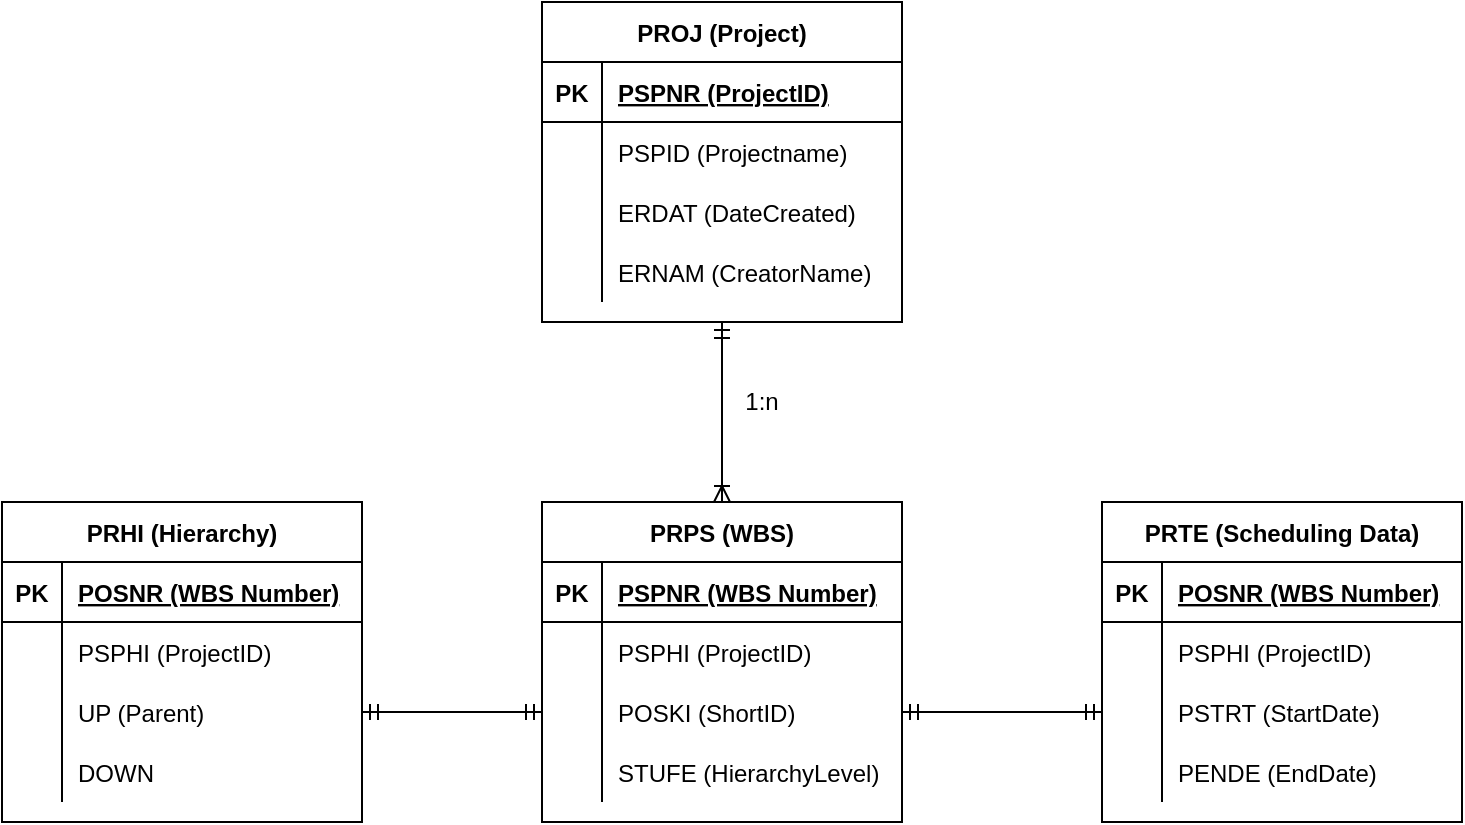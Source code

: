 <mxfile version="14.9.0" type="github">
  <diagram id="IjaWY0zf3HzTxPCDMhlA" name="Page-1">
    <mxGraphModel dx="972" dy="820" grid="1" gridSize="10" guides="1" tooltips="1" connect="1" arrows="1" fold="1" page="1" pageScale="1" pageWidth="827" pageHeight="1169" math="0" shadow="0">
      <root>
        <mxCell id="0" />
        <mxCell id="1" parent="0" />
        <mxCell id="nLw4E7hteiz8z2YE4haK-1" value="PROJ (Project)" style="shape=table;startSize=30;container=1;collapsible=1;childLayout=tableLayout;fixedRows=1;rowLines=0;fontStyle=1;align=center;resizeLast=1;" vertex="1" parent="1">
          <mxGeometry x="330" y="270" width="180" height="160" as="geometry">
            <mxRectangle x="320" y="340" width="60" height="30" as="alternateBounds" />
          </mxGeometry>
        </mxCell>
        <mxCell id="nLw4E7hteiz8z2YE4haK-2" value="" style="shape=partialRectangle;collapsible=0;dropTarget=0;pointerEvents=0;fillColor=none;top=0;left=0;bottom=1;right=0;points=[[0,0.5],[1,0.5]];portConstraint=eastwest;" vertex="1" parent="nLw4E7hteiz8z2YE4haK-1">
          <mxGeometry y="30" width="180" height="30" as="geometry" />
        </mxCell>
        <mxCell id="nLw4E7hteiz8z2YE4haK-3" value="PK" style="shape=partialRectangle;connectable=0;fillColor=none;top=0;left=0;bottom=0;right=0;fontStyle=1;overflow=hidden;" vertex="1" parent="nLw4E7hteiz8z2YE4haK-2">
          <mxGeometry width="30" height="30" as="geometry" />
        </mxCell>
        <mxCell id="nLw4E7hteiz8z2YE4haK-4" value="PSPNR (ProjectID)" style="shape=partialRectangle;connectable=0;fillColor=none;top=0;left=0;bottom=0;right=0;align=left;spacingLeft=6;fontStyle=5;overflow=hidden;" vertex="1" parent="nLw4E7hteiz8z2YE4haK-2">
          <mxGeometry x="30" width="150" height="30" as="geometry" />
        </mxCell>
        <mxCell id="nLw4E7hteiz8z2YE4haK-5" value="" style="shape=partialRectangle;collapsible=0;dropTarget=0;pointerEvents=0;fillColor=none;top=0;left=0;bottom=0;right=0;points=[[0,0.5],[1,0.5]];portConstraint=eastwest;" vertex="1" parent="nLw4E7hteiz8z2YE4haK-1">
          <mxGeometry y="60" width="180" height="30" as="geometry" />
        </mxCell>
        <mxCell id="nLw4E7hteiz8z2YE4haK-6" value="" style="shape=partialRectangle;connectable=0;fillColor=none;top=0;left=0;bottom=0;right=0;editable=1;overflow=hidden;" vertex="1" parent="nLw4E7hteiz8z2YE4haK-5">
          <mxGeometry width="30" height="30" as="geometry" />
        </mxCell>
        <mxCell id="nLw4E7hteiz8z2YE4haK-7" value="PSPID (Projectname)" style="shape=partialRectangle;connectable=0;fillColor=none;top=0;left=0;bottom=0;right=0;align=left;spacingLeft=6;overflow=hidden;" vertex="1" parent="nLw4E7hteiz8z2YE4haK-5">
          <mxGeometry x="30" width="150" height="30" as="geometry" />
        </mxCell>
        <mxCell id="nLw4E7hteiz8z2YE4haK-8" value="" style="shape=partialRectangle;collapsible=0;dropTarget=0;pointerEvents=0;fillColor=none;top=0;left=0;bottom=0;right=0;points=[[0,0.5],[1,0.5]];portConstraint=eastwest;" vertex="1" parent="nLw4E7hteiz8z2YE4haK-1">
          <mxGeometry y="90" width="180" height="30" as="geometry" />
        </mxCell>
        <mxCell id="nLw4E7hteiz8z2YE4haK-9" value="" style="shape=partialRectangle;connectable=0;fillColor=none;top=0;left=0;bottom=0;right=0;editable=1;overflow=hidden;" vertex="1" parent="nLw4E7hteiz8z2YE4haK-8">
          <mxGeometry width="30" height="30" as="geometry" />
        </mxCell>
        <mxCell id="nLw4E7hteiz8z2YE4haK-10" value="ERDAT (DateCreated)" style="shape=partialRectangle;connectable=0;fillColor=none;top=0;left=0;bottom=0;right=0;align=left;spacingLeft=6;overflow=hidden;" vertex="1" parent="nLw4E7hteiz8z2YE4haK-8">
          <mxGeometry x="30" width="150" height="30" as="geometry" />
        </mxCell>
        <mxCell id="nLw4E7hteiz8z2YE4haK-11" value="" style="shape=partialRectangle;collapsible=0;dropTarget=0;pointerEvents=0;fillColor=none;top=0;left=0;bottom=0;right=0;points=[[0,0.5],[1,0.5]];portConstraint=eastwest;" vertex="1" parent="nLw4E7hteiz8z2YE4haK-1">
          <mxGeometry y="120" width="180" height="30" as="geometry" />
        </mxCell>
        <mxCell id="nLw4E7hteiz8z2YE4haK-12" value="" style="shape=partialRectangle;connectable=0;fillColor=none;top=0;left=0;bottom=0;right=0;editable=1;overflow=hidden;" vertex="1" parent="nLw4E7hteiz8z2YE4haK-11">
          <mxGeometry width="30" height="30" as="geometry" />
        </mxCell>
        <mxCell id="nLw4E7hteiz8z2YE4haK-13" value="ERNAM (CreatorName)" style="shape=partialRectangle;connectable=0;fillColor=none;top=0;left=0;bottom=0;right=0;align=left;spacingLeft=6;overflow=hidden;" vertex="1" parent="nLw4E7hteiz8z2YE4haK-11">
          <mxGeometry x="30" width="150" height="30" as="geometry" />
        </mxCell>
        <mxCell id="nLw4E7hteiz8z2YE4haK-17" value="PRPS (WBS)" style="shape=table;startSize=30;container=1;collapsible=1;childLayout=tableLayout;fixedRows=1;rowLines=0;fontStyle=1;align=center;resizeLast=1;" vertex="1" parent="1">
          <mxGeometry x="330" y="520" width="180" height="160" as="geometry" />
        </mxCell>
        <mxCell id="nLw4E7hteiz8z2YE4haK-18" value="" style="shape=partialRectangle;collapsible=0;dropTarget=0;pointerEvents=0;fillColor=none;top=0;left=0;bottom=1;right=0;points=[[0,0.5],[1,0.5]];portConstraint=eastwest;" vertex="1" parent="nLw4E7hteiz8z2YE4haK-17">
          <mxGeometry y="30" width="180" height="30" as="geometry" />
        </mxCell>
        <mxCell id="nLw4E7hteiz8z2YE4haK-19" value="PK" style="shape=partialRectangle;connectable=0;fillColor=none;top=0;left=0;bottom=0;right=0;fontStyle=1;overflow=hidden;" vertex="1" parent="nLw4E7hteiz8z2YE4haK-18">
          <mxGeometry width="30" height="30" as="geometry" />
        </mxCell>
        <mxCell id="nLw4E7hteiz8z2YE4haK-20" value="PSPNR (WBS Number)" style="shape=partialRectangle;connectable=0;fillColor=none;top=0;left=0;bottom=0;right=0;align=left;spacingLeft=6;fontStyle=5;overflow=hidden;" vertex="1" parent="nLw4E7hteiz8z2YE4haK-18">
          <mxGeometry x="30" width="150" height="30" as="geometry" />
        </mxCell>
        <mxCell id="nLw4E7hteiz8z2YE4haK-21" value="" style="shape=partialRectangle;collapsible=0;dropTarget=0;pointerEvents=0;fillColor=none;top=0;left=0;bottom=0;right=0;points=[[0,0.5],[1,0.5]];portConstraint=eastwest;" vertex="1" parent="nLw4E7hteiz8z2YE4haK-17">
          <mxGeometry y="60" width="180" height="30" as="geometry" />
        </mxCell>
        <mxCell id="nLw4E7hteiz8z2YE4haK-22" value="" style="shape=partialRectangle;connectable=0;fillColor=none;top=0;left=0;bottom=0;right=0;editable=1;overflow=hidden;" vertex="1" parent="nLw4E7hteiz8z2YE4haK-21">
          <mxGeometry width="30" height="30" as="geometry" />
        </mxCell>
        <mxCell id="nLw4E7hteiz8z2YE4haK-23" value="PSPHI (ProjectID)" style="shape=partialRectangle;connectable=0;fillColor=none;top=0;left=0;bottom=0;right=0;align=left;spacingLeft=6;overflow=hidden;" vertex="1" parent="nLw4E7hteiz8z2YE4haK-21">
          <mxGeometry x="30" width="150" height="30" as="geometry" />
        </mxCell>
        <mxCell id="nLw4E7hteiz8z2YE4haK-24" value="" style="shape=partialRectangle;collapsible=0;dropTarget=0;pointerEvents=0;fillColor=none;top=0;left=0;bottom=0;right=0;points=[[0,0.5],[1,0.5]];portConstraint=eastwest;" vertex="1" parent="nLw4E7hteiz8z2YE4haK-17">
          <mxGeometry y="90" width="180" height="30" as="geometry" />
        </mxCell>
        <mxCell id="nLw4E7hteiz8z2YE4haK-25" value="" style="shape=partialRectangle;connectable=0;fillColor=none;top=0;left=0;bottom=0;right=0;editable=1;overflow=hidden;" vertex="1" parent="nLw4E7hteiz8z2YE4haK-24">
          <mxGeometry width="30" height="30" as="geometry" />
        </mxCell>
        <mxCell id="nLw4E7hteiz8z2YE4haK-26" value="POSKI (ShortID)" style="shape=partialRectangle;connectable=0;fillColor=none;top=0;left=0;bottom=0;right=0;align=left;spacingLeft=6;overflow=hidden;" vertex="1" parent="nLw4E7hteiz8z2YE4haK-24">
          <mxGeometry x="30" width="150" height="30" as="geometry" />
        </mxCell>
        <mxCell id="nLw4E7hteiz8z2YE4haK-27" value="" style="shape=partialRectangle;collapsible=0;dropTarget=0;pointerEvents=0;fillColor=none;top=0;left=0;bottom=0;right=0;points=[[0,0.5],[1,0.5]];portConstraint=eastwest;" vertex="1" parent="nLw4E7hteiz8z2YE4haK-17">
          <mxGeometry y="120" width="180" height="30" as="geometry" />
        </mxCell>
        <mxCell id="nLw4E7hteiz8z2YE4haK-28" value="" style="shape=partialRectangle;connectable=0;fillColor=none;top=0;left=0;bottom=0;right=0;editable=1;overflow=hidden;" vertex="1" parent="nLw4E7hteiz8z2YE4haK-27">
          <mxGeometry width="30" height="30" as="geometry" />
        </mxCell>
        <mxCell id="nLw4E7hteiz8z2YE4haK-29" value="STUFE (HierarchyLevel)" style="shape=partialRectangle;connectable=0;fillColor=none;top=0;left=0;bottom=0;right=0;align=left;spacingLeft=6;overflow=hidden;" vertex="1" parent="nLw4E7hteiz8z2YE4haK-27">
          <mxGeometry x="30" width="150" height="30" as="geometry" />
        </mxCell>
        <mxCell id="nLw4E7hteiz8z2YE4haK-30" value="" style="fontSize=12;html=1;endArrow=ERoneToMany;startArrow=ERmandOne;entryX=0.5;entryY=0;entryDx=0;entryDy=0;rounded=1;jumpStyle=none;exitX=0.5;exitY=1;exitDx=0;exitDy=0;" edge="1" parent="1" source="nLw4E7hteiz8z2YE4haK-1" target="nLw4E7hteiz8z2YE4haK-17">
          <mxGeometry width="100" height="100" relative="1" as="geometry">
            <mxPoint x="414" y="430" as="sourcePoint" />
            <mxPoint x="514" y="330" as="targetPoint" />
          </mxGeometry>
        </mxCell>
        <UserObject label="1:n" placeholders="1" name="Variable" id="nLw4E7hteiz8z2YE4haK-32">
          <mxCell style="text;html=1;strokeColor=none;fillColor=none;align=center;verticalAlign=middle;whiteSpace=wrap;overflow=hidden;rotation=0;" vertex="1" parent="1">
            <mxGeometry x="400" y="460" width="80" height="20" as="geometry" />
          </mxCell>
        </UserObject>
        <mxCell id="nLw4E7hteiz8z2YE4haK-33" value="PRHI (Hierarchy)" style="shape=table;startSize=30;container=1;collapsible=1;childLayout=tableLayout;fixedRows=1;rowLines=0;fontStyle=1;align=center;resizeLast=1;" vertex="1" parent="1">
          <mxGeometry x="60" y="520" width="180" height="160" as="geometry" />
        </mxCell>
        <mxCell id="nLw4E7hteiz8z2YE4haK-34" value="" style="shape=partialRectangle;collapsible=0;dropTarget=0;pointerEvents=0;fillColor=none;top=0;left=0;bottom=1;right=0;points=[[0,0.5],[1,0.5]];portConstraint=eastwest;" vertex="1" parent="nLw4E7hteiz8z2YE4haK-33">
          <mxGeometry y="30" width="180" height="30" as="geometry" />
        </mxCell>
        <mxCell id="nLw4E7hteiz8z2YE4haK-35" value="PK" style="shape=partialRectangle;connectable=0;fillColor=none;top=0;left=0;bottom=0;right=0;fontStyle=1;overflow=hidden;" vertex="1" parent="nLw4E7hteiz8z2YE4haK-34">
          <mxGeometry width="30" height="30" as="geometry" />
        </mxCell>
        <mxCell id="nLw4E7hteiz8z2YE4haK-36" value="POSNR (WBS Number)" style="shape=partialRectangle;connectable=0;fillColor=none;top=0;left=0;bottom=0;right=0;align=left;spacingLeft=6;fontStyle=5;overflow=hidden;" vertex="1" parent="nLw4E7hteiz8z2YE4haK-34">
          <mxGeometry x="30" width="150" height="30" as="geometry" />
        </mxCell>
        <mxCell id="nLw4E7hteiz8z2YE4haK-37" value="" style="shape=partialRectangle;collapsible=0;dropTarget=0;pointerEvents=0;fillColor=none;top=0;left=0;bottom=0;right=0;points=[[0,0.5],[1,0.5]];portConstraint=eastwest;" vertex="1" parent="nLw4E7hteiz8z2YE4haK-33">
          <mxGeometry y="60" width="180" height="30" as="geometry" />
        </mxCell>
        <mxCell id="nLw4E7hteiz8z2YE4haK-38" value="" style="shape=partialRectangle;connectable=0;fillColor=none;top=0;left=0;bottom=0;right=0;editable=1;overflow=hidden;" vertex="1" parent="nLw4E7hteiz8z2YE4haK-37">
          <mxGeometry width="30" height="30" as="geometry" />
        </mxCell>
        <mxCell id="nLw4E7hteiz8z2YE4haK-39" value="PSPHI (ProjectID)" style="shape=partialRectangle;connectable=0;fillColor=none;top=0;left=0;bottom=0;right=0;align=left;spacingLeft=6;overflow=hidden;" vertex="1" parent="nLw4E7hteiz8z2YE4haK-37">
          <mxGeometry x="30" width="150" height="30" as="geometry" />
        </mxCell>
        <mxCell id="nLw4E7hteiz8z2YE4haK-40" value="" style="shape=partialRectangle;collapsible=0;dropTarget=0;pointerEvents=0;fillColor=none;top=0;left=0;bottom=0;right=0;points=[[0,0.5],[1,0.5]];portConstraint=eastwest;" vertex="1" parent="nLw4E7hteiz8z2YE4haK-33">
          <mxGeometry y="90" width="180" height="30" as="geometry" />
        </mxCell>
        <mxCell id="nLw4E7hteiz8z2YE4haK-41" value="" style="shape=partialRectangle;connectable=0;fillColor=none;top=0;left=0;bottom=0;right=0;editable=1;overflow=hidden;" vertex="1" parent="nLw4E7hteiz8z2YE4haK-40">
          <mxGeometry width="30" height="30" as="geometry" />
        </mxCell>
        <mxCell id="nLw4E7hteiz8z2YE4haK-42" value="UP (Parent)" style="shape=partialRectangle;connectable=0;fillColor=none;top=0;left=0;bottom=0;right=0;align=left;spacingLeft=6;overflow=hidden;" vertex="1" parent="nLw4E7hteiz8z2YE4haK-40">
          <mxGeometry x="30" width="150" height="30" as="geometry" />
        </mxCell>
        <mxCell id="nLw4E7hteiz8z2YE4haK-43" value="" style="shape=partialRectangle;collapsible=0;dropTarget=0;pointerEvents=0;fillColor=none;top=0;left=0;bottom=0;right=0;points=[[0,0.5],[1,0.5]];portConstraint=eastwest;" vertex="1" parent="nLw4E7hteiz8z2YE4haK-33">
          <mxGeometry y="120" width="180" height="30" as="geometry" />
        </mxCell>
        <mxCell id="nLw4E7hteiz8z2YE4haK-44" value="" style="shape=partialRectangle;connectable=0;fillColor=none;top=0;left=0;bottom=0;right=0;editable=1;overflow=hidden;" vertex="1" parent="nLw4E7hteiz8z2YE4haK-43">
          <mxGeometry width="30" height="30" as="geometry" />
        </mxCell>
        <mxCell id="nLw4E7hteiz8z2YE4haK-45" value="DOWN" style="shape=partialRectangle;connectable=0;fillColor=none;top=0;left=0;bottom=0;right=0;align=left;spacingLeft=6;overflow=hidden;" vertex="1" parent="nLw4E7hteiz8z2YE4haK-43">
          <mxGeometry x="30" width="150" height="30" as="geometry" />
        </mxCell>
        <mxCell id="nLw4E7hteiz8z2YE4haK-46" value="" style="edgeStyle=entityRelationEdgeStyle;fontSize=12;html=1;endArrow=ERmandOne;startArrow=ERmandOne;strokeColor=#000000;entryX=0;entryY=0.5;entryDx=0;entryDy=0;exitX=1;exitY=0.5;exitDx=0;exitDy=0;" edge="1" parent="1" source="nLw4E7hteiz8z2YE4haK-40" target="nLw4E7hteiz8z2YE4haK-24">
          <mxGeometry width="100" height="100" relative="1" as="geometry">
            <mxPoint x="220" y="710" as="sourcePoint" />
            <mxPoint x="320" y="610" as="targetPoint" />
          </mxGeometry>
        </mxCell>
        <mxCell id="nLw4E7hteiz8z2YE4haK-47" value="PRTE (Scheduling Data)" style="shape=table;startSize=30;container=1;collapsible=1;childLayout=tableLayout;fixedRows=1;rowLines=0;fontStyle=1;align=center;resizeLast=1;" vertex="1" parent="1">
          <mxGeometry x="610" y="520" width="180" height="160" as="geometry" />
        </mxCell>
        <mxCell id="nLw4E7hteiz8z2YE4haK-48" value="" style="shape=partialRectangle;collapsible=0;dropTarget=0;pointerEvents=0;fillColor=none;top=0;left=0;bottom=1;right=0;points=[[0,0.5],[1,0.5]];portConstraint=eastwest;" vertex="1" parent="nLw4E7hteiz8z2YE4haK-47">
          <mxGeometry y="30" width="180" height="30" as="geometry" />
        </mxCell>
        <mxCell id="nLw4E7hteiz8z2YE4haK-49" value="PK" style="shape=partialRectangle;connectable=0;fillColor=none;top=0;left=0;bottom=0;right=0;fontStyle=1;overflow=hidden;" vertex="1" parent="nLw4E7hteiz8z2YE4haK-48">
          <mxGeometry width="30" height="30" as="geometry" />
        </mxCell>
        <mxCell id="nLw4E7hteiz8z2YE4haK-50" value="POSNR (WBS Number)" style="shape=partialRectangle;connectable=0;fillColor=none;top=0;left=0;bottom=0;right=0;align=left;spacingLeft=6;fontStyle=5;overflow=hidden;" vertex="1" parent="nLw4E7hteiz8z2YE4haK-48">
          <mxGeometry x="30" width="150" height="30" as="geometry" />
        </mxCell>
        <mxCell id="nLw4E7hteiz8z2YE4haK-51" value="" style="shape=partialRectangle;collapsible=0;dropTarget=0;pointerEvents=0;fillColor=none;top=0;left=0;bottom=0;right=0;points=[[0,0.5],[1,0.5]];portConstraint=eastwest;" vertex="1" parent="nLw4E7hteiz8z2YE4haK-47">
          <mxGeometry y="60" width="180" height="30" as="geometry" />
        </mxCell>
        <mxCell id="nLw4E7hteiz8z2YE4haK-52" value="" style="shape=partialRectangle;connectable=0;fillColor=none;top=0;left=0;bottom=0;right=0;editable=1;overflow=hidden;" vertex="1" parent="nLw4E7hteiz8z2YE4haK-51">
          <mxGeometry width="30" height="30" as="geometry" />
        </mxCell>
        <mxCell id="nLw4E7hteiz8z2YE4haK-53" value="PSPHI (ProjectID)" style="shape=partialRectangle;connectable=0;fillColor=none;top=0;left=0;bottom=0;right=0;align=left;spacingLeft=6;overflow=hidden;" vertex="1" parent="nLw4E7hteiz8z2YE4haK-51">
          <mxGeometry x="30" width="150" height="30" as="geometry" />
        </mxCell>
        <mxCell id="nLw4E7hteiz8z2YE4haK-54" value="" style="shape=partialRectangle;collapsible=0;dropTarget=0;pointerEvents=0;fillColor=none;top=0;left=0;bottom=0;right=0;points=[[0,0.5],[1,0.5]];portConstraint=eastwest;" vertex="1" parent="nLw4E7hteiz8z2YE4haK-47">
          <mxGeometry y="90" width="180" height="30" as="geometry" />
        </mxCell>
        <mxCell id="nLw4E7hteiz8z2YE4haK-55" value="" style="shape=partialRectangle;connectable=0;fillColor=none;top=0;left=0;bottom=0;right=0;editable=1;overflow=hidden;" vertex="1" parent="nLw4E7hteiz8z2YE4haK-54">
          <mxGeometry width="30" height="30" as="geometry" />
        </mxCell>
        <mxCell id="nLw4E7hteiz8z2YE4haK-56" value="PSTRT (StartDate)" style="shape=partialRectangle;connectable=0;fillColor=none;top=0;left=0;bottom=0;right=0;align=left;spacingLeft=6;overflow=hidden;" vertex="1" parent="nLw4E7hteiz8z2YE4haK-54">
          <mxGeometry x="30" width="150" height="30" as="geometry" />
        </mxCell>
        <mxCell id="nLw4E7hteiz8z2YE4haK-57" value="" style="shape=partialRectangle;collapsible=0;dropTarget=0;pointerEvents=0;fillColor=none;top=0;left=0;bottom=0;right=0;points=[[0,0.5],[1,0.5]];portConstraint=eastwest;" vertex="1" parent="nLw4E7hteiz8z2YE4haK-47">
          <mxGeometry y="120" width="180" height="30" as="geometry" />
        </mxCell>
        <mxCell id="nLw4E7hteiz8z2YE4haK-58" value="" style="shape=partialRectangle;connectable=0;fillColor=none;top=0;left=0;bottom=0;right=0;editable=1;overflow=hidden;" vertex="1" parent="nLw4E7hteiz8z2YE4haK-57">
          <mxGeometry width="30" height="30" as="geometry" />
        </mxCell>
        <mxCell id="nLw4E7hteiz8z2YE4haK-59" value="PENDE (EndDate)" style="shape=partialRectangle;connectable=0;fillColor=none;top=0;left=0;bottom=0;right=0;align=left;spacingLeft=6;overflow=hidden;" vertex="1" parent="nLw4E7hteiz8z2YE4haK-57">
          <mxGeometry x="30" width="150" height="30" as="geometry" />
        </mxCell>
        <mxCell id="nLw4E7hteiz8z2YE4haK-60" value="" style="edgeStyle=entityRelationEdgeStyle;fontSize=12;html=1;endArrow=ERmandOne;startArrow=ERmandOne;strokeColor=#000000;entryX=0;entryY=0.5;entryDx=0;entryDy=0;exitX=1;exitY=0.5;exitDx=0;exitDy=0;" edge="1" parent="1" source="nLw4E7hteiz8z2YE4haK-24" target="nLw4E7hteiz8z2YE4haK-54">
          <mxGeometry width="100" height="100" relative="1" as="geometry">
            <mxPoint x="520" y="620" as="sourcePoint" />
            <mxPoint x="610" y="620" as="targetPoint" />
          </mxGeometry>
        </mxCell>
      </root>
    </mxGraphModel>
  </diagram>
</mxfile>
